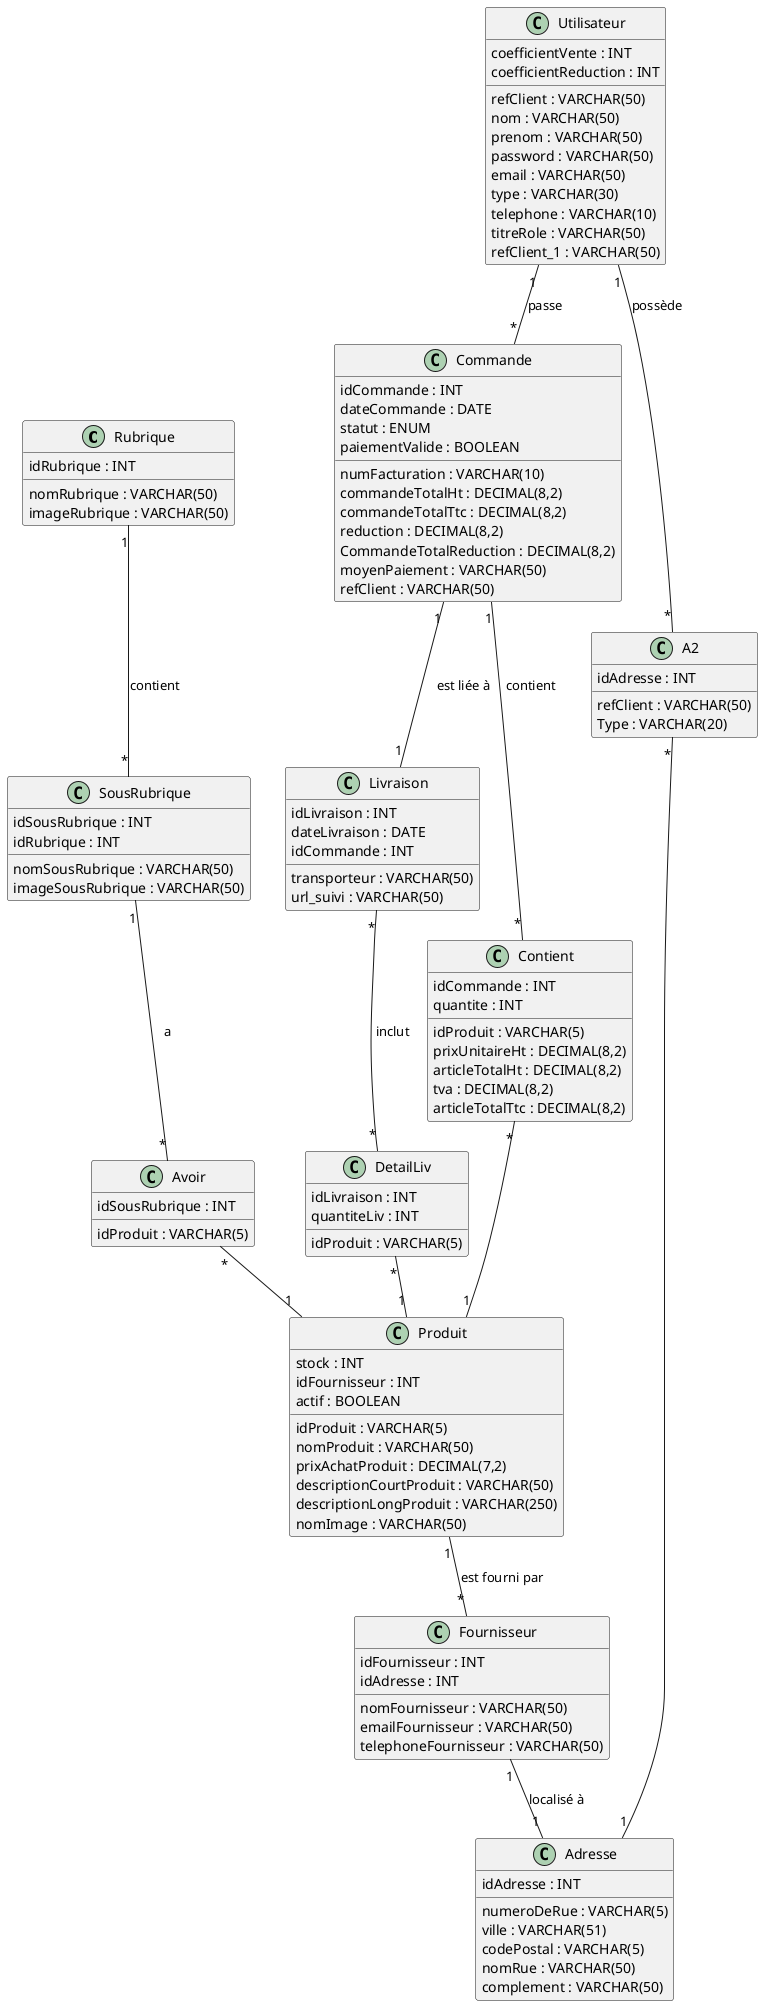@startuml DBVillageGreen
class Rubrique {
  idRubrique : INT
  nomRubrique : VARCHAR(50)
  imageRubrique : VARCHAR(50)
}

class SousRubrique {
  idSousRubrique : INT
  nomSousRubrique : VARCHAR(50)
  imageSousRubrique : VARCHAR(50)
  idRubrique : INT
}

class Utilisateur {
  refClient : VARCHAR(50)
  nom : VARCHAR(50)
  prenom : VARCHAR(50)
  password : VARCHAR(50)
  email : VARCHAR(50)
  coefficientVente : INT
  type : VARCHAR(30)
  telephone : VARCHAR(10)
  titreRole : VARCHAR(50)
  coefficientReduction : INT
  refClient_1 : VARCHAR(50)
}

class Adresse {
  idAdresse : INT
  numeroDeRue : VARCHAR(5)
  ville : VARCHAR(51)
  codePostal : VARCHAR(5)
  nomRue : VARCHAR(50)
  complement : VARCHAR(50)
}

class Commande {
  idCommande : INT
  dateCommande : DATE
  numFacturation : VARCHAR(10)
  commandeTotalHt : DECIMAL(8,2)
  commandeTotalTtc : DECIMAL(8,2)
  reduction : DECIMAL(8,2)
  CommandeTotalReduction : DECIMAL(8,2)
  moyenPaiement : VARCHAR(50)
  statut : ENUM
  paiementValide : BOOLEAN
  refClient : VARCHAR(50)
}

class Livraison {
  idLivraison : INT
  dateLivraison : DATE
  transporteur : VARCHAR(50)
  url_suivi : VARCHAR(50)
  idCommande : INT
}

class Fournisseur {
  idFournisseur : INT
  nomFournisseur : VARCHAR(50)
  emailFournisseur : VARCHAR(50)
  telephoneFournisseur : VARCHAR(50)
  idAdresse : INT
}

class Produit {
  idProduit : VARCHAR(5)
  nomProduit : VARCHAR(50)
  prixAchatProduit : DECIMAL(7,2)
  descriptionCourtProduit : VARCHAR(50)
  descriptionLongProduit : VARCHAR(250)
  nomImage : VARCHAR(50)
  stock : INT
  idFournisseur : INT
  actif : BOOLEAN
}

class Avoir {
  idProduit : VARCHAR(5)
  idSousRubrique : INT
}

class Contient {
  idProduit : VARCHAR(5)
  idCommande : INT
  quantite : INT
  prixUnitaireHt : DECIMAL(8,2)
  articleTotalHt : DECIMAL(8,2)
  tva : DECIMAL(8,2)
  articleTotalTtc : DECIMAL(8,2)
}

class A2 {
  refClient : VARCHAR(50)
  idAdresse : INT
  Type : VARCHAR(20)
}

class DetailLiv {
  idProduit : VARCHAR(5)
  idLivraison : INT
  quantiteLiv : INT
}

Rubrique "1" -- "*" SousRubrique : contient
SousRubrique "1" -- "*" Avoir : a
Avoir "*" -- "1" Produit

Utilisateur "1" -- "*" Commande : passe
Utilisateur "1" -- "*" A2 : possède
A2 "*" -- "1" Adresse

Commande "1" -- "*" Contient : contient
Contient "*" -- "1" Produit

Commande "1" -- "1" Livraison : est liée à
Livraison "*" -- "*" DetailLiv : inclut
DetailLiv "*" -- "1" Produit

Produit "1" -- "*" Fournisseur : est fourni par
Fournisseur "1" -- "1" Adresse : localisé à

@enduml
